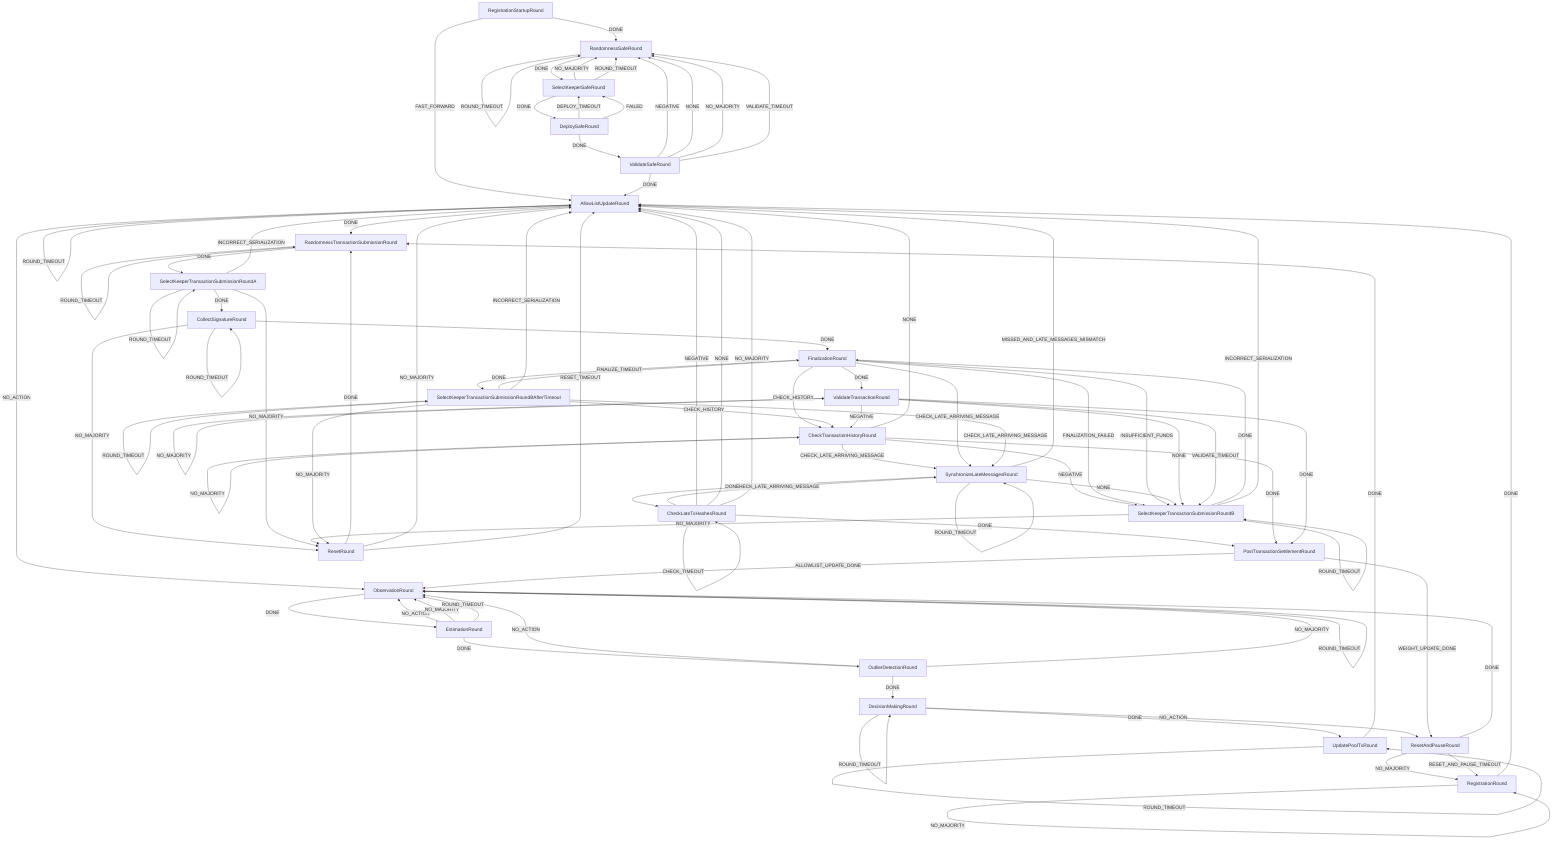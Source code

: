graph TD
  RegistrationStartupRound
  AllowListUpdateRound
  CheckLateTxHashesRound
  CheckTransactionHistoryRound
  CollectSignatureRound
  DecisionMakingRound
  DeploySafeRound
  EstimationRound
  FinalizationRound
  ObservationRound
  OutlierDetectionRound
  PostTransactionSettlementRound
  RandomnessSafeRound
  RandomnessTransactionSubmissionRound
  RegistrationRound
  RegistrationStartupRound
  ResetAndPauseRound
  ResetRound
  SelectKeeperSafeRound
  SelectKeeperTransactionSubmissionRoundA
  SelectKeeperTransactionSubmissionRoundB
  SelectKeeperTransactionSubmissionRoundBAfterTimeout
  SynchronizeLateMessagesRound
  UpdatePoolTxRound
  ValidateSafeRound
  ValidateTransactionRound
  AllowListUpdateRound -->|DONE| RandomnessTransactionSubmissionRound
  AllowListUpdateRound -->|ERROR| AllowListUpdateRound
  AllowListUpdateRound -->|NO_ACTION| ObservationRound
  AllowListUpdateRound -->|NO_MAJORITY| AllowListUpdateRound
  AllowListUpdateRound -->|ROUND_TIMEOUT| AllowListUpdateRound
  CheckLateTxHashesRound -->|CHECK_LATE_ARRIVING_MESSAGE| SynchronizeLateMessagesRound
  CheckLateTxHashesRound -->|CHECK_TIMEOUT| CheckLateTxHashesRound
  CheckLateTxHashesRound -->|DONE| PostTransactionSettlementRound
  CheckLateTxHashesRound -->|NEGATIVE| AllowListUpdateRound
  CheckLateTxHashesRound -->|NONE| AllowListUpdateRound
  CheckLateTxHashesRound -->|NO_MAJORITY| AllowListUpdateRound
  CheckTransactionHistoryRound -->|CHECK_LATE_ARRIVING_MESSAGE| SynchronizeLateMessagesRound
  CheckTransactionHistoryRound -->|CHECK_TIMEOUT| CheckTransactionHistoryRound
  CheckTransactionHistoryRound -->|DONE| PostTransactionSettlementRound
  CheckTransactionHistoryRound -->|NEGATIVE| SelectKeeperTransactionSubmissionRoundB
  CheckTransactionHistoryRound -->|NONE| AllowListUpdateRound
  CheckTransactionHistoryRound -->|NO_MAJORITY| CheckTransactionHistoryRound
  CollectSignatureRound -->|DONE| FinalizationRound
  CollectSignatureRound -->|NO_MAJORITY| ResetRound
  CollectSignatureRound -->|ROUND_TIMEOUT| CollectSignatureRound
  DecisionMakingRound -->|DONE| UpdatePoolTxRound
  DecisionMakingRound -->|NO_ACTION| ResetAndPauseRound
  DecisionMakingRound -->|NO_MAJORITY| DecisionMakingRound
  DecisionMakingRound -->|ROUND_TIMEOUT| DecisionMakingRound
  DeploySafeRound -->|DEPLOY_TIMEOUT| SelectKeeperSafeRound
  DeploySafeRound -->|DONE| ValidateSafeRound
  DeploySafeRound -->|FAILED| SelectKeeperSafeRound
  EstimationRound -->|DONE| OutlierDetectionRound
  EstimationRound -->|NO_ACTION| ObservationRound
  EstimationRound -->|NO_MAJORITY| ObservationRound
  EstimationRound -->|ROUND_TIMEOUT| ObservationRound
  FinalizationRound -->|CHECK_HISTORY| CheckTransactionHistoryRound
  FinalizationRound -->|CHECK_LATE_ARRIVING_MESSAGE| SynchronizeLateMessagesRound
  FinalizationRound -->|DONE| ValidateTransactionRound
  FinalizationRound -->|FINALIZATION_FAILED| SelectKeeperTransactionSubmissionRoundB
  FinalizationRound -->|FINALIZE_TIMEOUT| SelectKeeperTransactionSubmissionRoundBAfterTimeout
  FinalizationRound -->|INSUFFICIENT_FUNDS| SelectKeeperTransactionSubmissionRoundB
  ObservationRound -->|DONE| EstimationRound
  ObservationRound -->|NO_ACTION| ObservationRound
  ObservationRound -->|NO_MAJORITY| ObservationRound
  ObservationRound -->|ROUND_TIMEOUT| ObservationRound
  OutlierDetectionRound -->|DONE| DecisionMakingRound
  OutlierDetectionRound -->|NO_ACTION| ObservationRound
  OutlierDetectionRound -->|NO_MAJORITY| ObservationRound
  PostTransactionSettlementRound -->|ALLOWLIST_UPDATE_DONE| ObservationRound
  PostTransactionSettlementRound -->|WEIGHT_UPDATE_DONE| ResetAndPauseRound
  RandomnessSafeRound -->|DONE| SelectKeeperSafeRound
  RandomnessSafeRound -->|NO_MAJORITY| RandomnessSafeRound
  RandomnessSafeRound -->|ROUND_TIMEOUT| RandomnessSafeRound
  RandomnessTransactionSubmissionRound -->|DONE| SelectKeeperTransactionSubmissionRoundA
  RandomnessTransactionSubmissionRound -->|NO_MAJORITY| RandomnessTransactionSubmissionRound
  RandomnessTransactionSubmissionRound -->|ROUND_TIMEOUT| RandomnessTransactionSubmissionRound
  RegistrationRound -->|DONE| AllowListUpdateRound
  RegistrationRound -->|NO_MAJORITY| RegistrationRound
  RegistrationStartupRound -->|DONE| RandomnessSafeRound
  RegistrationStartupRound -->|FAST_FORWARD| AllowListUpdateRound
  ResetAndPauseRound -->|DONE| ObservationRound
  ResetAndPauseRound -->|NO_MAJORITY| RegistrationRound
  ResetAndPauseRound -->|RESET_AND_PAUSE_TIMEOUT| RegistrationRound
  ResetRound -->|DONE| RandomnessTransactionSubmissionRound
  ResetRound -->|NO_MAJORITY| AllowListUpdateRound
  ResetRound -->|RESET_TIMEOUT| AllowListUpdateRound
  SelectKeeperSafeRound -->|DONE| DeploySafeRound
  SelectKeeperSafeRound -->|NO_MAJORITY| RandomnessSafeRound
  SelectKeeperSafeRound -->|ROUND_TIMEOUT| RandomnessSafeRound
  SelectKeeperTransactionSubmissionRoundA -->|DONE| CollectSignatureRound
  SelectKeeperTransactionSubmissionRoundA -->|INCORRECT_SERIALIZATION| AllowListUpdateRound
  SelectKeeperTransactionSubmissionRoundA -->|NO_MAJORITY| ResetRound
  SelectKeeperTransactionSubmissionRoundA -->|ROUND_TIMEOUT| SelectKeeperTransactionSubmissionRoundA
  SelectKeeperTransactionSubmissionRoundB -->|DONE| FinalizationRound
  SelectKeeperTransactionSubmissionRoundB -->|INCORRECT_SERIALIZATION| AllowListUpdateRound
  SelectKeeperTransactionSubmissionRoundB -->|NO_MAJORITY| ResetRound
  SelectKeeperTransactionSubmissionRoundB -->|ROUND_TIMEOUT| SelectKeeperTransactionSubmissionRoundB
  SelectKeeperTransactionSubmissionRoundBAfterTimeout -->|CHECK_HISTORY| CheckTransactionHistoryRound
  SelectKeeperTransactionSubmissionRoundBAfterTimeout -->|CHECK_LATE_ARRIVING_MESSAGE| SynchronizeLateMessagesRound
  SelectKeeperTransactionSubmissionRoundBAfterTimeout -->|DONE| FinalizationRound
  SelectKeeperTransactionSubmissionRoundBAfterTimeout -->|INCORRECT_SERIALIZATION| AllowListUpdateRound
  SelectKeeperTransactionSubmissionRoundBAfterTimeout -->|NO_MAJORITY| ResetRound
  SelectKeeperTransactionSubmissionRoundBAfterTimeout -->|ROUND_TIMEOUT| SelectKeeperTransactionSubmissionRoundBAfterTimeout
  SynchronizeLateMessagesRound -->|DONE| CheckLateTxHashesRound
  SynchronizeLateMessagesRound -->|MISSED_AND_LATE_MESSAGES_MISMATCH| AllowListUpdateRound
  SynchronizeLateMessagesRound -->|NONE| SelectKeeperTransactionSubmissionRoundB
  SynchronizeLateMessagesRound -->|NO_MAJORITY| SynchronizeLateMessagesRound
  SynchronizeLateMessagesRound -->|ROUND_TIMEOUT| SynchronizeLateMessagesRound
  UpdatePoolTxRound -->|DONE| RandomnessTransactionSubmissionRound
  UpdatePoolTxRound -->|NO_ACTION| UpdatePoolTxRound
  UpdatePoolTxRound -->|NO_MAJORITY| UpdatePoolTxRound
  UpdatePoolTxRound -->|ROUND_TIMEOUT| UpdatePoolTxRound
  ValidateSafeRound -->|DONE| AllowListUpdateRound
  ValidateSafeRound -->|NEGATIVE| RandomnessSafeRound
  ValidateSafeRound -->|NONE| RandomnessSafeRound
  ValidateSafeRound -->|NO_MAJORITY| RandomnessSafeRound
  ValidateSafeRound -->|VALIDATE_TIMEOUT| RandomnessSafeRound
  ValidateTransactionRound -->|DONE| PostTransactionSettlementRound
  ValidateTransactionRound -->|NEGATIVE| CheckTransactionHistoryRound
  ValidateTransactionRound -->|NONE| SelectKeeperTransactionSubmissionRoundB
  ValidateTransactionRound -->|NO_MAJORITY| ValidateTransactionRound
  ValidateTransactionRound -->|VALIDATE_TIMEOUT| SelectKeeperTransactionSubmissionRoundB